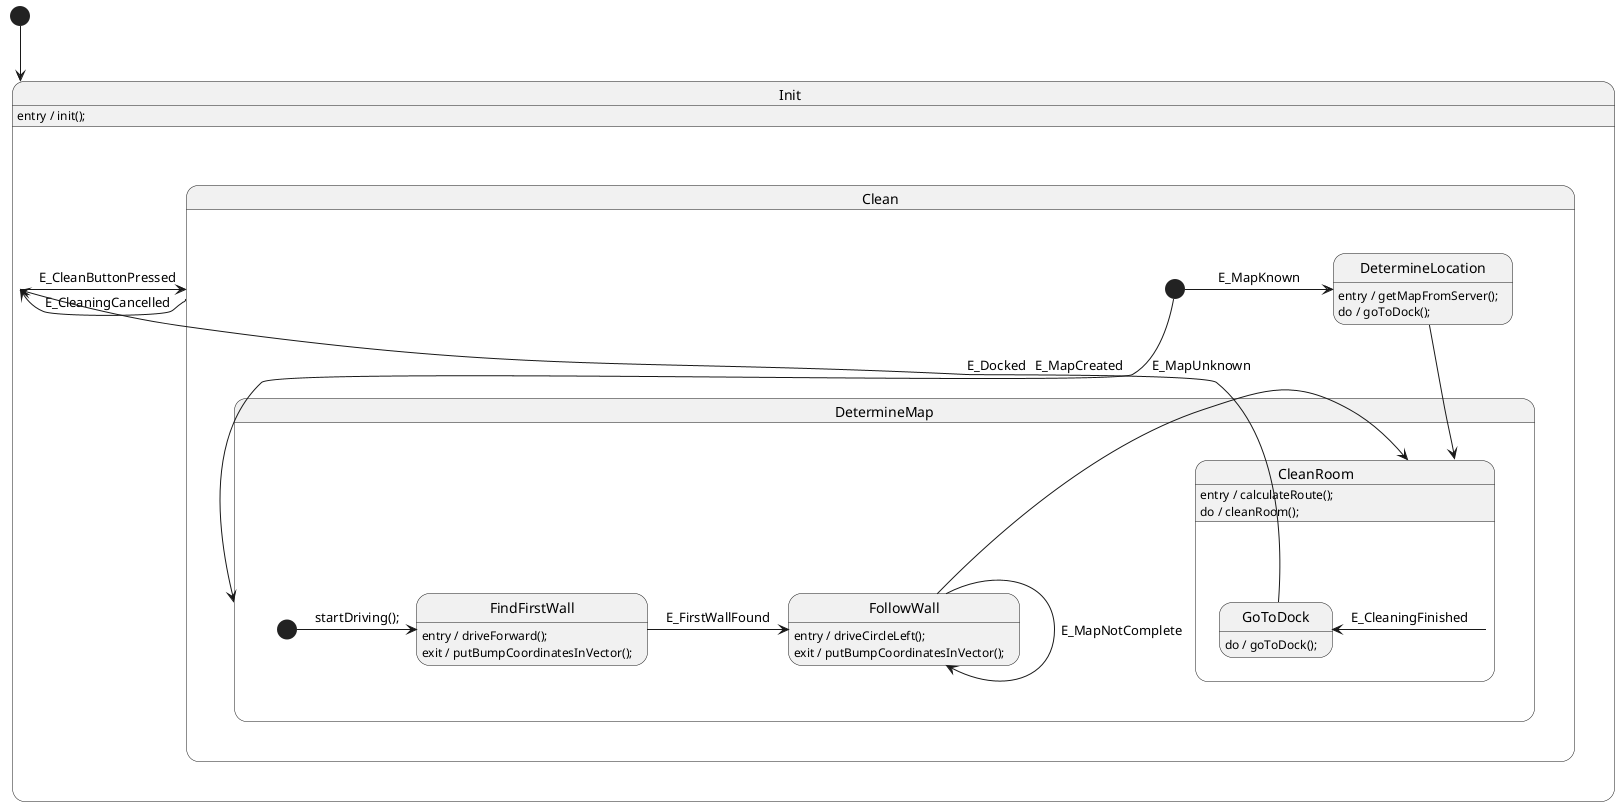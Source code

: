 @startuml
[*] --down> Init

state Init {
    Init: entry / init();
    Init -down> Clean: E_CleanButtonPressed
}

state Clean {
    [*] --down> DetermineMap: E_MapUnknown
    [*] -right> DetermineLocation: E_MapKnown
    Clean -up> Init: E_CleaningCancelled
    state DetermineMap {
        [*] -> FindFirstWall: startDriving();
        FindFirstWall: entry / driveForward();
        FindFirstWall: exit / putBumpCoordinatesInVector();
        FollowWall: entry / driveCircleLeft();
        FollowWall: exit / putBumpCoordinatesInVector();

        FindFirstWall -right> FollowWall : E_FirstWallFound
        FollowWall -up> CleanRoom : E_MapCreated
        FollowWall -> FollowWall: E_MapNotComplete
    }

    state DetermineLocation {
        DetermineLocation: entry / getMapFromServer();
        DetermineLocation: do / goToDock();
        DetermineLocation -> CleanRoom
    }
}

state CleanRoom {
    CleanRoom: entry / calculateRoute();
    CleanRoom: do / cleanRoom();
    CleanRoom -up> GoToDock : E_CleaningFinished
}

state GoToDock {
    GoToDock -up> Init: E_Docked
    GoToDock: do / goToDock();
}
@enduml
